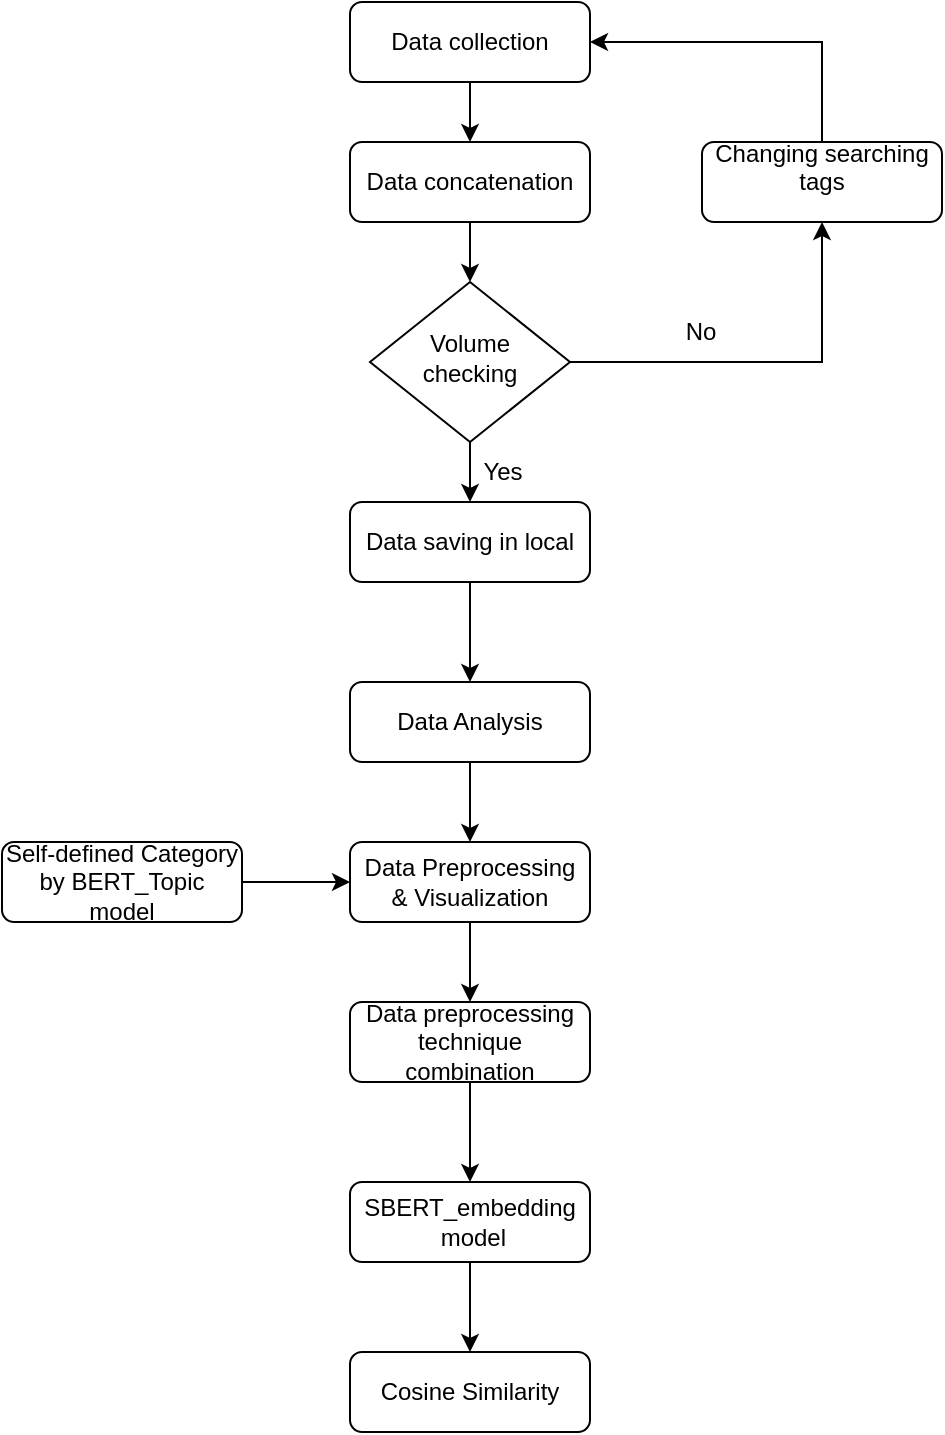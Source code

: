 <mxfile version="26.2.13">
  <diagram id="C5RBs43oDa-KdzZeNtuy" name="Page-1">
    <mxGraphModel dx="1667" dy="1913" grid="1" gridSize="10" guides="1" tooltips="1" connect="1" arrows="1" fold="1" page="1" pageScale="1" pageWidth="827" pageHeight="1169" math="0" shadow="0">
      <root>
        <mxCell id="WIyWlLk6GJQsqaUBKTNV-0" />
        <mxCell id="WIyWlLk6GJQsqaUBKTNV-1" parent="WIyWlLk6GJQsqaUBKTNV-0" />
        <mxCell id="chGTkxx_BAiU1FdZuimX-8" style="edgeStyle=orthogonalEdgeStyle;rounded=0;orthogonalLoop=1;jettySize=auto;html=1;exitX=0.5;exitY=1;exitDx=0;exitDy=0;entryX=0.5;entryY=0;entryDx=0;entryDy=0;" parent="WIyWlLk6GJQsqaUBKTNV-1" source="WIyWlLk6GJQsqaUBKTNV-3" target="WIyWlLk6GJQsqaUBKTNV-7" edge="1">
          <mxGeometry relative="1" as="geometry" />
        </mxCell>
        <mxCell id="WIyWlLk6GJQsqaUBKTNV-3" value="Data collection" style="rounded=1;whiteSpace=wrap;html=1;fontSize=12;glass=0;strokeWidth=1;shadow=0;" parent="WIyWlLk6GJQsqaUBKTNV-1" vertex="1">
          <mxGeometry x="294" y="-90" width="120" height="40" as="geometry" />
        </mxCell>
        <mxCell id="chGTkxx_BAiU1FdZuimX-9" style="edgeStyle=orthogonalEdgeStyle;rounded=0;orthogonalLoop=1;jettySize=auto;html=1;exitX=0.5;exitY=1;exitDx=0;exitDy=0;entryX=0.5;entryY=0;entryDx=0;entryDy=0;" parent="WIyWlLk6GJQsqaUBKTNV-1" source="WIyWlLk6GJQsqaUBKTNV-7" target="chGTkxx_BAiU1FdZuimX-5" edge="1">
          <mxGeometry relative="1" as="geometry" />
        </mxCell>
        <mxCell id="WIyWlLk6GJQsqaUBKTNV-7" value="Data concatenation" style="rounded=1;whiteSpace=wrap;html=1;fontSize=12;glass=0;strokeWidth=1;shadow=0;" parent="WIyWlLk6GJQsqaUBKTNV-1" vertex="1">
          <mxGeometry x="294" y="-20" width="120" height="40" as="geometry" />
        </mxCell>
        <mxCell id="chGTkxx_BAiU1FdZuimX-25" style="edgeStyle=orthogonalEdgeStyle;rounded=0;orthogonalLoop=1;jettySize=auto;html=1;exitX=0.5;exitY=1;exitDx=0;exitDy=0;entryX=0.5;entryY=0;entryDx=0;entryDy=0;" parent="WIyWlLk6GJQsqaUBKTNV-1" source="WIyWlLk6GJQsqaUBKTNV-12" target="chGTkxx_BAiU1FdZuimX-21" edge="1">
          <mxGeometry relative="1" as="geometry" />
        </mxCell>
        <mxCell id="WIyWlLk6GJQsqaUBKTNV-12" value="Data saving in local" style="rounded=1;whiteSpace=wrap;html=1;fontSize=12;glass=0;strokeWidth=1;shadow=0;" parent="WIyWlLk6GJQsqaUBKTNV-1" vertex="1">
          <mxGeometry x="294" y="160" width="120" height="40" as="geometry" />
        </mxCell>
        <mxCell id="chGTkxx_BAiU1FdZuimX-16" style="edgeStyle=orthogonalEdgeStyle;rounded=0;orthogonalLoop=1;jettySize=auto;html=1;exitX=0.5;exitY=1;exitDx=0;exitDy=0;entryX=0.5;entryY=0;entryDx=0;entryDy=0;" parent="WIyWlLk6GJQsqaUBKTNV-1" source="chGTkxx_BAiU1FdZuimX-5" target="WIyWlLk6GJQsqaUBKTNV-12" edge="1">
          <mxGeometry relative="1" as="geometry" />
        </mxCell>
        <mxCell id="chGTkxx_BAiU1FdZuimX-19" style="edgeStyle=orthogonalEdgeStyle;rounded=0;orthogonalLoop=1;jettySize=auto;html=1;entryX=0.5;entryY=1;entryDx=0;entryDy=0;" parent="WIyWlLk6GJQsqaUBKTNV-1" source="chGTkxx_BAiU1FdZuimX-5" target="chGTkxx_BAiU1FdZuimX-18" edge="1">
          <mxGeometry relative="1" as="geometry" />
        </mxCell>
        <mxCell id="chGTkxx_BAiU1FdZuimX-5" value="Volume checking" style="rhombus;whiteSpace=wrap;html=1;shadow=0;fontFamily=Helvetica;fontSize=12;align=center;strokeWidth=1;spacing=6;spacingTop=-4;" parent="WIyWlLk6GJQsqaUBKTNV-1" vertex="1">
          <mxGeometry x="304" y="50" width="100" height="80" as="geometry" />
        </mxCell>
        <mxCell id="chGTkxx_BAiU1FdZuimX-20" style="edgeStyle=orthogonalEdgeStyle;rounded=0;orthogonalLoop=1;jettySize=auto;html=1;entryX=1;entryY=0.5;entryDx=0;entryDy=0;" parent="WIyWlLk6GJQsqaUBKTNV-1" source="chGTkxx_BAiU1FdZuimX-18" target="WIyWlLk6GJQsqaUBKTNV-3" edge="1">
          <mxGeometry relative="1" as="geometry">
            <Array as="points">
              <mxPoint x="530" y="-70" />
            </Array>
          </mxGeometry>
        </mxCell>
        <mxCell id="chGTkxx_BAiU1FdZuimX-18" value="Changing searching tags&lt;div&gt;&lt;br&gt;&lt;/div&gt;" style="rounded=1;whiteSpace=wrap;html=1;fontSize=12;glass=0;strokeWidth=1;shadow=0;" parent="WIyWlLk6GJQsqaUBKTNV-1" vertex="1">
          <mxGeometry x="470" y="-20" width="120" height="40" as="geometry" />
        </mxCell>
        <mxCell id="chGTkxx_BAiU1FdZuimX-26" style="edgeStyle=orthogonalEdgeStyle;rounded=0;orthogonalLoop=1;jettySize=auto;html=1;exitX=0.5;exitY=1;exitDx=0;exitDy=0;entryX=0.5;entryY=0;entryDx=0;entryDy=0;" parent="WIyWlLk6GJQsqaUBKTNV-1" source="chGTkxx_BAiU1FdZuimX-21" target="chGTkxx_BAiU1FdZuimX-22" edge="1">
          <mxGeometry relative="1" as="geometry" />
        </mxCell>
        <mxCell id="chGTkxx_BAiU1FdZuimX-21" value="Data Analysis" style="rounded=1;whiteSpace=wrap;html=1;fontSize=12;glass=0;strokeWidth=1;shadow=0;" parent="WIyWlLk6GJQsqaUBKTNV-1" vertex="1">
          <mxGeometry x="294" y="250" width="120" height="40" as="geometry" />
        </mxCell>
        <mxCell id="chGTkxx_BAiU1FdZuimX-38" value="" style="edgeStyle=orthogonalEdgeStyle;rounded=0;orthogonalLoop=1;jettySize=auto;html=1;" parent="WIyWlLk6GJQsqaUBKTNV-1" source="chGTkxx_BAiU1FdZuimX-22" target="chGTkxx_BAiU1FdZuimX-37" edge="1">
          <mxGeometry relative="1" as="geometry" />
        </mxCell>
        <mxCell id="chGTkxx_BAiU1FdZuimX-22" value="Data Preprocessing&lt;div&gt;&amp;amp; Visualization&lt;/div&gt;" style="rounded=1;whiteSpace=wrap;html=1;fontSize=12;glass=0;strokeWidth=1;shadow=0;" parent="WIyWlLk6GJQsqaUBKTNV-1" vertex="1">
          <mxGeometry x="294" y="330" width="120" height="40" as="geometry" />
        </mxCell>
        <mxCell id="qkd_CYQXLzQoLYuNyvXQ-0" value="" style="edgeStyle=orthogonalEdgeStyle;rounded=0;orthogonalLoop=1;jettySize=auto;html=1;" edge="1" parent="WIyWlLk6GJQsqaUBKTNV-1" source="chGTkxx_BAiU1FdZuimX-23" target="chGTkxx_BAiU1FdZuimX-33">
          <mxGeometry relative="1" as="geometry" />
        </mxCell>
        <mxCell id="chGTkxx_BAiU1FdZuimX-23" value="SBERT_embedding&lt;div&gt;&amp;nbsp;model&lt;/div&gt;" style="rounded=1;whiteSpace=wrap;html=1;fontSize=12;glass=0;strokeWidth=1;shadow=0;" parent="WIyWlLk6GJQsqaUBKTNV-1" vertex="1">
          <mxGeometry x="294" y="500" width="120" height="40" as="geometry" />
        </mxCell>
        <mxCell id="chGTkxx_BAiU1FdZuimX-33" value="Cosine Similarity" style="rounded=1;whiteSpace=wrap;html=1;fontSize=12;glass=0;strokeWidth=1;shadow=0;" parent="WIyWlLk6GJQsqaUBKTNV-1" vertex="1">
          <mxGeometry x="294" y="585" width="120" height="40" as="geometry" />
        </mxCell>
        <mxCell id="chGTkxx_BAiU1FdZuimX-39" style="edgeStyle=orthogonalEdgeStyle;rounded=0;orthogonalLoop=1;jettySize=auto;html=1;entryX=0.5;entryY=0;entryDx=0;entryDy=0;" parent="WIyWlLk6GJQsqaUBKTNV-1" source="chGTkxx_BAiU1FdZuimX-37" target="chGTkxx_BAiU1FdZuimX-23" edge="1">
          <mxGeometry relative="1" as="geometry" />
        </mxCell>
        <mxCell id="chGTkxx_BAiU1FdZuimX-37" value="Data preprocessing technique combination" style="rounded=1;whiteSpace=wrap;html=1;fontSize=12;glass=0;strokeWidth=1;shadow=0;" parent="WIyWlLk6GJQsqaUBKTNV-1" vertex="1">
          <mxGeometry x="294" y="410" width="120" height="40" as="geometry" />
        </mxCell>
        <mxCell id="chGTkxx_BAiU1FdZuimX-43" value="No" style="text;html=1;align=center;verticalAlign=middle;resizable=0;points=[];autosize=1;strokeColor=none;fillColor=none;" parent="WIyWlLk6GJQsqaUBKTNV-1" vertex="1">
          <mxGeometry x="449" y="60" width="40" height="30" as="geometry" />
        </mxCell>
        <mxCell id="chGTkxx_BAiU1FdZuimX-44" value="Yes" style="text;html=1;align=center;verticalAlign=middle;resizable=0;points=[];autosize=1;strokeColor=none;fillColor=none;" parent="WIyWlLk6GJQsqaUBKTNV-1" vertex="1">
          <mxGeometry x="350" y="130" width="40" height="30" as="geometry" />
        </mxCell>
        <mxCell id="qkd_CYQXLzQoLYuNyvXQ-2" value="" style="edgeStyle=orthogonalEdgeStyle;rounded=0;orthogonalLoop=1;jettySize=auto;html=1;" edge="1" parent="WIyWlLk6GJQsqaUBKTNV-1" source="qkd_CYQXLzQoLYuNyvXQ-1" target="chGTkxx_BAiU1FdZuimX-22">
          <mxGeometry relative="1" as="geometry" />
        </mxCell>
        <mxCell id="qkd_CYQXLzQoLYuNyvXQ-1" value="Self-defined Category&lt;div&gt;by BERT_Topic model&lt;/div&gt;" style="rounded=1;whiteSpace=wrap;html=1;fontSize=12;glass=0;strokeWidth=1;shadow=0;" vertex="1" parent="WIyWlLk6GJQsqaUBKTNV-1">
          <mxGeometry x="120" y="330" width="120" height="40" as="geometry" />
        </mxCell>
      </root>
    </mxGraphModel>
  </diagram>
</mxfile>
